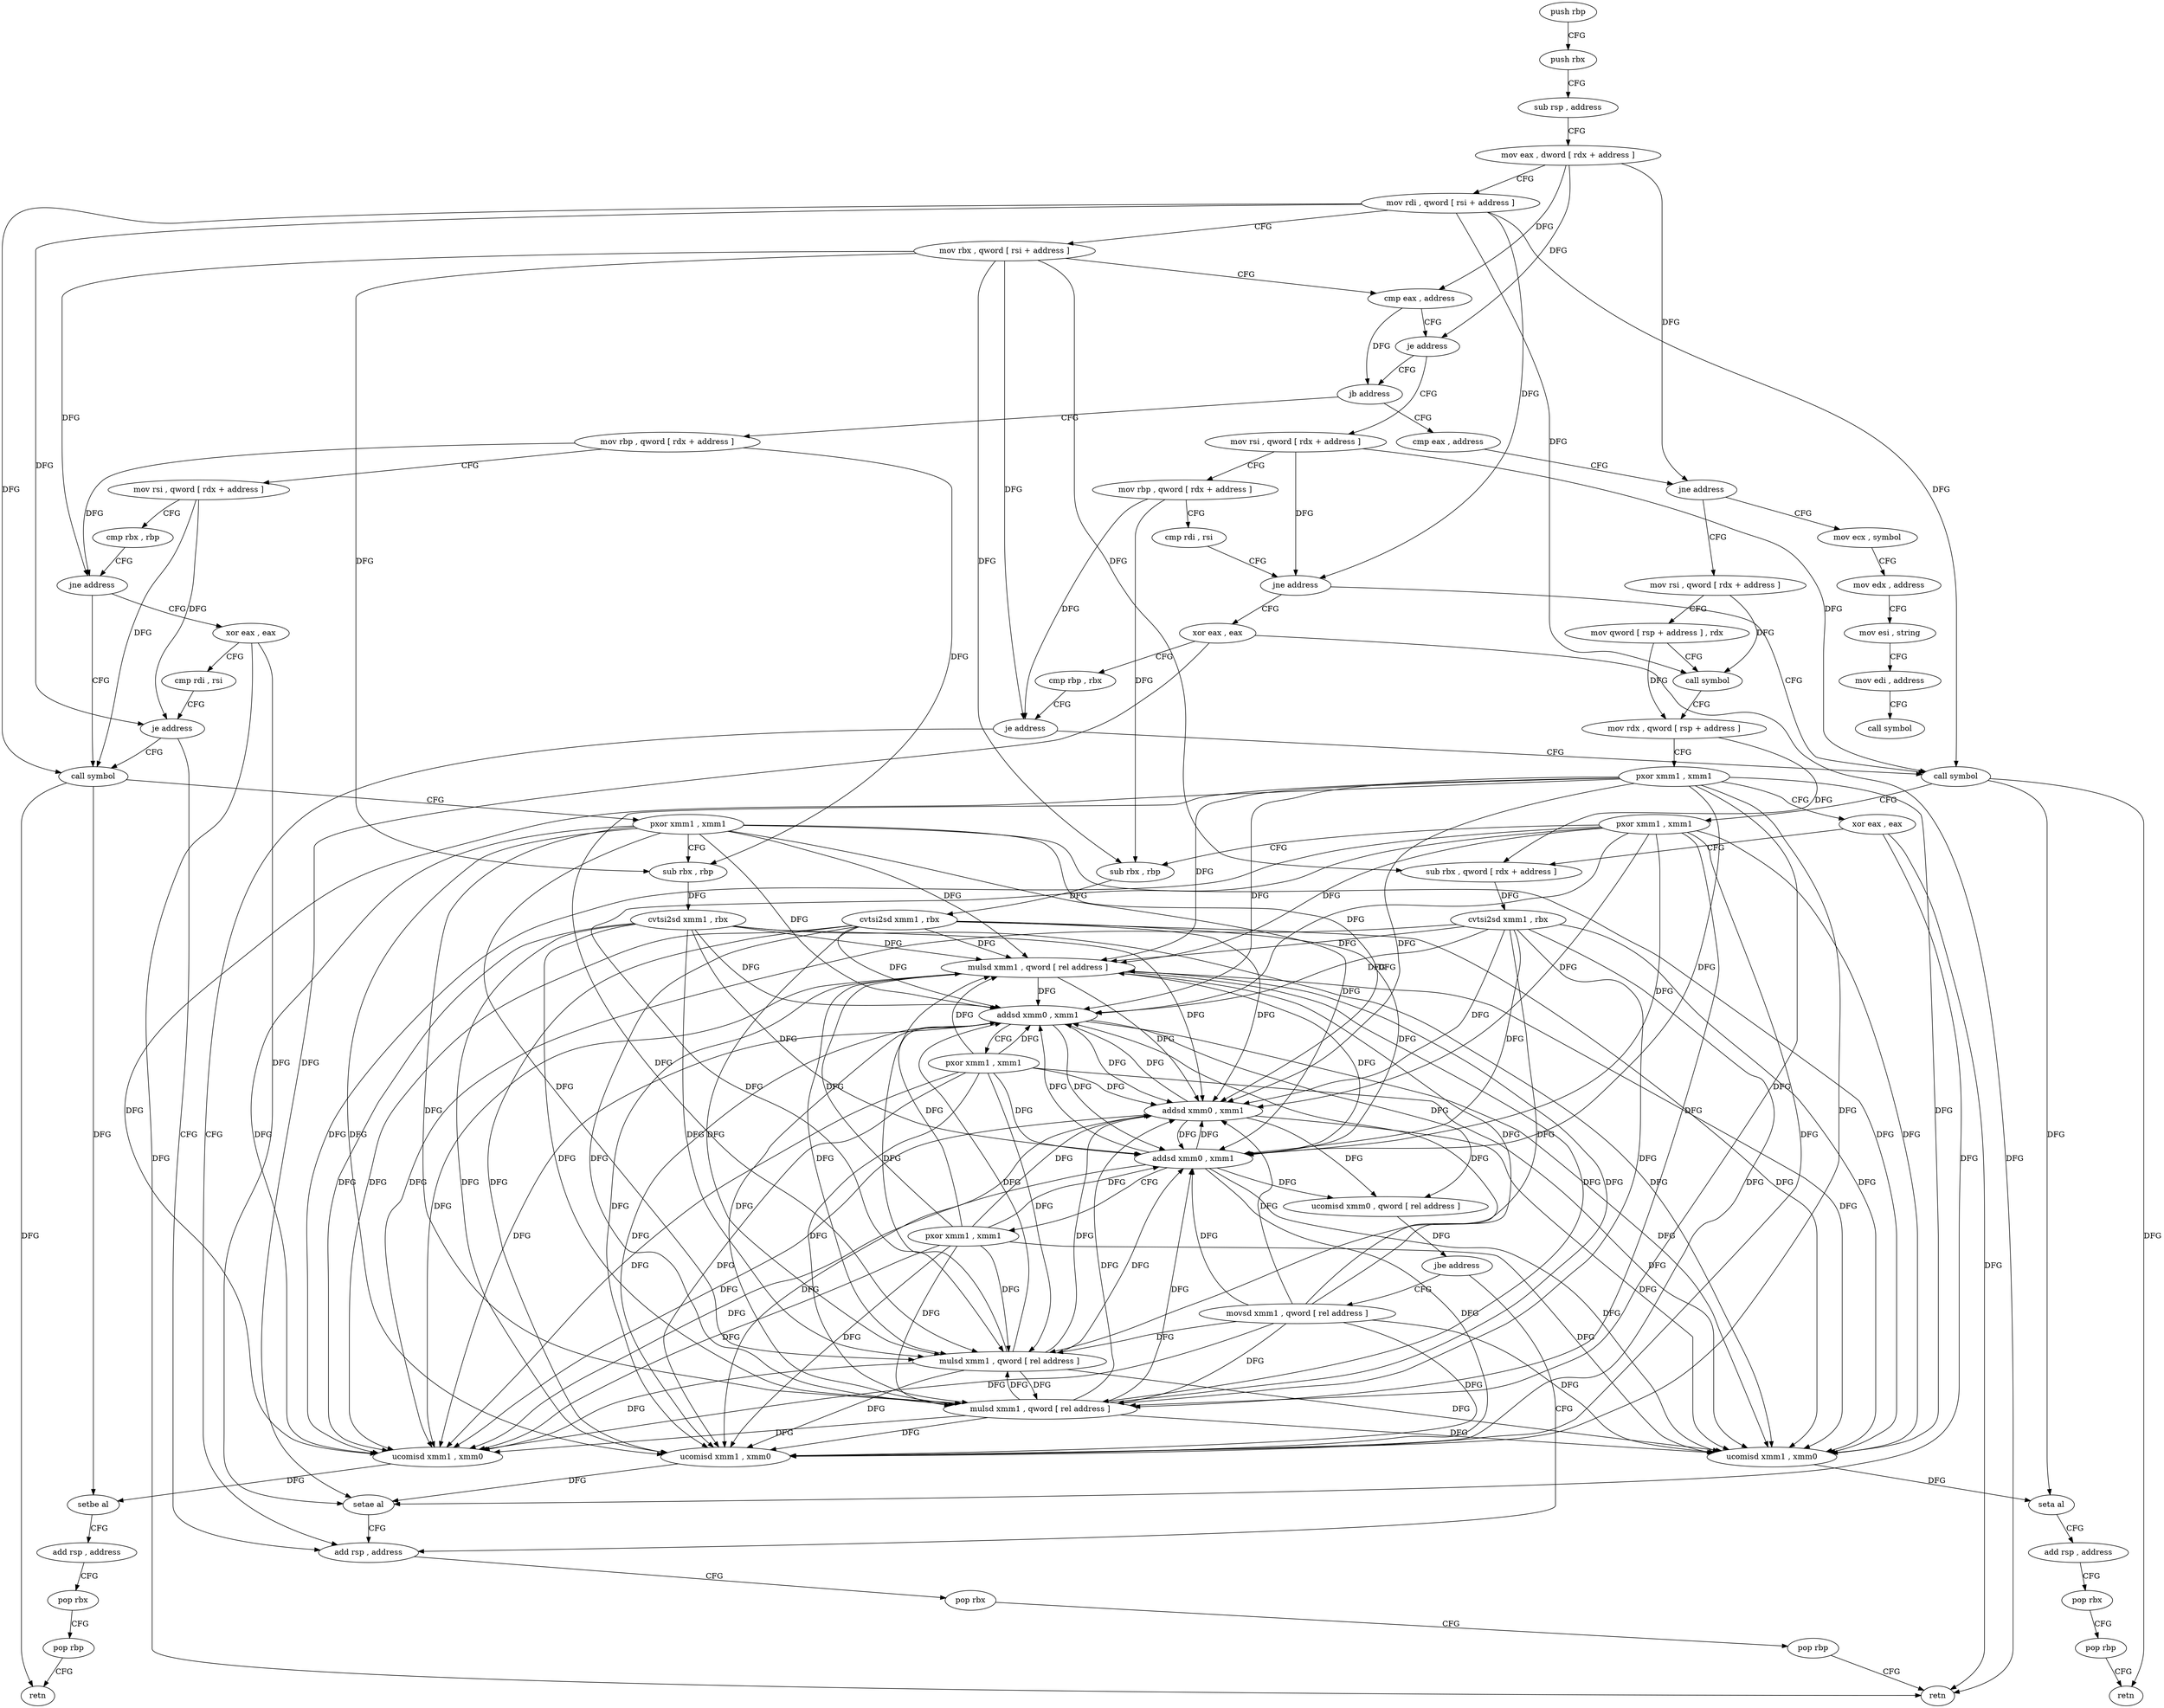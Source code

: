 digraph "func" {
"4213808" [label = "push rbp" ]
"4213809" [label = "push rbx" ]
"4213810" [label = "sub rsp , address" ]
"4213814" [label = "mov eax , dword [ rdx + address ]" ]
"4213817" [label = "mov rdi , qword [ rsi + address ]" ]
"4213821" [label = "mov rbx , qword [ rsi + address ]" ]
"4213825" [label = "cmp eax , address" ]
"4213828" [label = "je address" ]
"4214024" [label = "mov rsi , qword [ rdx + address ]" ]
"4213834" [label = "jb address" ]
"4214028" [label = "mov rbp , qword [ rdx + address ]" ]
"4214032" [label = "cmp rdi , rsi" ]
"4214035" [label = "jne address" ]
"4214048" [label = "call symbol" ]
"4214037" [label = "xor eax , eax" ]
"4213952" [label = "mov rbp , qword [ rdx + address ]" ]
"4213836" [label = "cmp eax , address" ]
"4214053" [label = "pxor xmm1 , xmm1" ]
"4214057" [label = "sub rbx , rbp" ]
"4214060" [label = "cvtsi2sd xmm1 , rbx" ]
"4214065" [label = "mulsd xmm1 , qword [ rel address ]" ]
"4214073" [label = "addsd xmm0 , xmm1" ]
"4214077" [label = "pxor xmm1 , xmm1" ]
"4214081" [label = "ucomisd xmm1 , xmm0" ]
"4214085" [label = "seta al" ]
"4214088" [label = "add rsp , address" ]
"4214092" [label = "pop rbx" ]
"4214093" [label = "pop rbp" ]
"4214094" [label = "retn" ]
"4214039" [label = "cmp rbp , rbx" ]
"4214042" [label = "je address" ]
"4213912" [label = "add rsp , address" ]
"4213956" [label = "mov rsi , qword [ rdx + address ]" ]
"4213960" [label = "cmp rbx , rbp" ]
"4213963" [label = "jne address" ]
"4213972" [label = "call symbol" ]
"4213965" [label = "xor eax , eax" ]
"4213839" [label = "jne address" ]
"4213920" [label = "mov ecx , symbol" ]
"4213841" [label = "mov rsi , qword [ rdx + address ]" ]
"4213916" [label = "pop rbx" ]
"4213917" [label = "pop rbp" ]
"4213918" [label = "retn" ]
"4213977" [label = "pxor xmm1 , xmm1" ]
"4213981" [label = "sub rbx , rbp" ]
"4213984" [label = "cvtsi2sd xmm1 , rbx" ]
"4213989" [label = "mulsd xmm1 , qword [ rel address ]" ]
"4213997" [label = "addsd xmm0 , xmm1" ]
"4214001" [label = "pxor xmm1 , xmm1" ]
"4214005" [label = "ucomisd xmm1 , xmm0" ]
"4214009" [label = "setbe al" ]
"4214012" [label = "add rsp , address" ]
"4214016" [label = "pop rbx" ]
"4214017" [label = "pop rbp" ]
"4214018" [label = "retn" ]
"4213967" [label = "cmp rdi , rsi" ]
"4213970" [label = "je address" ]
"4213925" [label = "mov edx , address" ]
"4213930" [label = "mov esi , string" ]
"4213935" [label = "mov edi , address" ]
"4213940" [label = "call symbol" ]
"4213845" [label = "mov qword [ rsp + address ] , rdx" ]
"4213850" [label = "call symbol" ]
"4213855" [label = "mov rdx , qword [ rsp + address ]" ]
"4213860" [label = "pxor xmm1 , xmm1" ]
"4213864" [label = "xor eax , eax" ]
"4213866" [label = "sub rbx , qword [ rdx + address ]" ]
"4213870" [label = "cvtsi2sd xmm1 , rbx" ]
"4213875" [label = "mulsd xmm1 , qword [ rel address ]" ]
"4213883" [label = "addsd xmm0 , xmm1" ]
"4213887" [label = "ucomisd xmm0 , qword [ rel address ]" ]
"4213895" [label = "jbe address" ]
"4213897" [label = "movsd xmm1 , qword [ rel address ]" ]
"4213905" [label = "ucomisd xmm1 , xmm0" ]
"4213909" [label = "setae al" ]
"4213808" -> "4213809" [ label = "CFG" ]
"4213809" -> "4213810" [ label = "CFG" ]
"4213810" -> "4213814" [ label = "CFG" ]
"4213814" -> "4213817" [ label = "CFG" ]
"4213814" -> "4213825" [ label = "DFG" ]
"4213814" -> "4213828" [ label = "DFG" ]
"4213814" -> "4213839" [ label = "DFG" ]
"4213817" -> "4213821" [ label = "CFG" ]
"4213817" -> "4214035" [ label = "DFG" ]
"4213817" -> "4214048" [ label = "DFG" ]
"4213817" -> "4213972" [ label = "DFG" ]
"4213817" -> "4213970" [ label = "DFG" ]
"4213817" -> "4213850" [ label = "DFG" ]
"4213821" -> "4213825" [ label = "CFG" ]
"4213821" -> "4214057" [ label = "DFG" ]
"4213821" -> "4214042" [ label = "DFG" ]
"4213821" -> "4213963" [ label = "DFG" ]
"4213821" -> "4213981" [ label = "DFG" ]
"4213821" -> "4213866" [ label = "DFG" ]
"4213825" -> "4213828" [ label = "CFG" ]
"4213825" -> "4213834" [ label = "DFG" ]
"4213828" -> "4214024" [ label = "CFG" ]
"4213828" -> "4213834" [ label = "CFG" ]
"4214024" -> "4214028" [ label = "CFG" ]
"4214024" -> "4214035" [ label = "DFG" ]
"4214024" -> "4214048" [ label = "DFG" ]
"4213834" -> "4213952" [ label = "CFG" ]
"4213834" -> "4213836" [ label = "CFG" ]
"4214028" -> "4214032" [ label = "CFG" ]
"4214028" -> "4214057" [ label = "DFG" ]
"4214028" -> "4214042" [ label = "DFG" ]
"4214032" -> "4214035" [ label = "CFG" ]
"4214035" -> "4214048" [ label = "CFG" ]
"4214035" -> "4214037" [ label = "CFG" ]
"4214048" -> "4214053" [ label = "CFG" ]
"4214048" -> "4214085" [ label = "DFG" ]
"4214048" -> "4214094" [ label = "DFG" ]
"4214037" -> "4214039" [ label = "CFG" ]
"4214037" -> "4213918" [ label = "DFG" ]
"4214037" -> "4213909" [ label = "DFG" ]
"4213952" -> "4213956" [ label = "CFG" ]
"4213952" -> "4213963" [ label = "DFG" ]
"4213952" -> "4213981" [ label = "DFG" ]
"4213836" -> "4213839" [ label = "CFG" ]
"4214053" -> "4214057" [ label = "CFG" ]
"4214053" -> "4214065" [ label = "DFG" ]
"4214053" -> "4214073" [ label = "DFG" ]
"4214053" -> "4214081" [ label = "DFG" ]
"4214053" -> "4213989" [ label = "DFG" ]
"4214053" -> "4213997" [ label = "DFG" ]
"4214053" -> "4214005" [ label = "DFG" ]
"4214053" -> "4213875" [ label = "DFG" ]
"4214053" -> "4213883" [ label = "DFG" ]
"4214053" -> "4213905" [ label = "DFG" ]
"4214057" -> "4214060" [ label = "DFG" ]
"4214060" -> "4214065" [ label = "DFG" ]
"4214060" -> "4214073" [ label = "DFG" ]
"4214060" -> "4214081" [ label = "DFG" ]
"4214060" -> "4213989" [ label = "DFG" ]
"4214060" -> "4213997" [ label = "DFG" ]
"4214060" -> "4214005" [ label = "DFG" ]
"4214060" -> "4213875" [ label = "DFG" ]
"4214060" -> "4213883" [ label = "DFG" ]
"4214060" -> "4213905" [ label = "DFG" ]
"4214065" -> "4214073" [ label = "DFG" ]
"4214065" -> "4214081" [ label = "DFG" ]
"4214065" -> "4213989" [ label = "DFG" ]
"4214065" -> "4213997" [ label = "DFG" ]
"4214065" -> "4214005" [ label = "DFG" ]
"4214065" -> "4213875" [ label = "DFG" ]
"4214065" -> "4213883" [ label = "DFG" ]
"4214065" -> "4213905" [ label = "DFG" ]
"4214073" -> "4214077" [ label = "CFG" ]
"4214073" -> "4214081" [ label = "DFG" ]
"4214073" -> "4213997" [ label = "DFG" ]
"4214073" -> "4214005" [ label = "DFG" ]
"4214073" -> "4213883" [ label = "DFG" ]
"4214073" -> "4213887" [ label = "DFG" ]
"4214073" -> "4213905" [ label = "DFG" ]
"4214077" -> "4214081" [ label = "DFG" ]
"4214077" -> "4214065" [ label = "DFG" ]
"4214077" -> "4214073" [ label = "DFG" ]
"4214077" -> "4213989" [ label = "DFG" ]
"4214077" -> "4213997" [ label = "DFG" ]
"4214077" -> "4214005" [ label = "DFG" ]
"4214077" -> "4213875" [ label = "DFG" ]
"4214077" -> "4213883" [ label = "DFG" ]
"4214077" -> "4213905" [ label = "DFG" ]
"4214081" -> "4214085" [ label = "DFG" ]
"4214085" -> "4214088" [ label = "CFG" ]
"4214088" -> "4214092" [ label = "CFG" ]
"4214092" -> "4214093" [ label = "CFG" ]
"4214093" -> "4214094" [ label = "CFG" ]
"4214039" -> "4214042" [ label = "CFG" ]
"4214042" -> "4213912" [ label = "CFG" ]
"4214042" -> "4214048" [ label = "CFG" ]
"4213912" -> "4213916" [ label = "CFG" ]
"4213956" -> "4213960" [ label = "CFG" ]
"4213956" -> "4213972" [ label = "DFG" ]
"4213956" -> "4213970" [ label = "DFG" ]
"4213960" -> "4213963" [ label = "CFG" ]
"4213963" -> "4213972" [ label = "CFG" ]
"4213963" -> "4213965" [ label = "CFG" ]
"4213972" -> "4213977" [ label = "CFG" ]
"4213972" -> "4214009" [ label = "DFG" ]
"4213972" -> "4214018" [ label = "DFG" ]
"4213965" -> "4213967" [ label = "CFG" ]
"4213965" -> "4213918" [ label = "DFG" ]
"4213965" -> "4213909" [ label = "DFG" ]
"4213839" -> "4213920" [ label = "CFG" ]
"4213839" -> "4213841" [ label = "CFG" ]
"4213920" -> "4213925" [ label = "CFG" ]
"4213841" -> "4213845" [ label = "CFG" ]
"4213841" -> "4213850" [ label = "DFG" ]
"4213916" -> "4213917" [ label = "CFG" ]
"4213917" -> "4213918" [ label = "CFG" ]
"4213977" -> "4213981" [ label = "CFG" ]
"4213977" -> "4214065" [ label = "DFG" ]
"4213977" -> "4214073" [ label = "DFG" ]
"4213977" -> "4214081" [ label = "DFG" ]
"4213977" -> "4213989" [ label = "DFG" ]
"4213977" -> "4213997" [ label = "DFG" ]
"4213977" -> "4214005" [ label = "DFG" ]
"4213977" -> "4213875" [ label = "DFG" ]
"4213977" -> "4213883" [ label = "DFG" ]
"4213977" -> "4213905" [ label = "DFG" ]
"4213981" -> "4213984" [ label = "DFG" ]
"4213984" -> "4213989" [ label = "DFG" ]
"4213984" -> "4214065" [ label = "DFG" ]
"4213984" -> "4214073" [ label = "DFG" ]
"4213984" -> "4214081" [ label = "DFG" ]
"4213984" -> "4213997" [ label = "DFG" ]
"4213984" -> "4214005" [ label = "DFG" ]
"4213984" -> "4213875" [ label = "DFG" ]
"4213984" -> "4213883" [ label = "DFG" ]
"4213984" -> "4213905" [ label = "DFG" ]
"4213989" -> "4213997" [ label = "DFG" ]
"4213989" -> "4214065" [ label = "DFG" ]
"4213989" -> "4214073" [ label = "DFG" ]
"4213989" -> "4214081" [ label = "DFG" ]
"4213989" -> "4214005" [ label = "DFG" ]
"4213989" -> "4213875" [ label = "DFG" ]
"4213989" -> "4213883" [ label = "DFG" ]
"4213989" -> "4213905" [ label = "DFG" ]
"4213997" -> "4214001" [ label = "CFG" ]
"4213997" -> "4214081" [ label = "DFG" ]
"4213997" -> "4214073" [ label = "DFG" ]
"4213997" -> "4214005" [ label = "DFG" ]
"4213997" -> "4213883" [ label = "DFG" ]
"4213997" -> "4213887" [ label = "DFG" ]
"4213997" -> "4213905" [ label = "DFG" ]
"4214001" -> "4214005" [ label = "DFG" ]
"4214001" -> "4214065" [ label = "DFG" ]
"4214001" -> "4214073" [ label = "DFG" ]
"4214001" -> "4213989" [ label = "DFG" ]
"4214001" -> "4213997" [ label = "DFG" ]
"4214001" -> "4214081" [ label = "DFG" ]
"4214001" -> "4213875" [ label = "DFG" ]
"4214001" -> "4213883" [ label = "DFG" ]
"4214001" -> "4213905" [ label = "DFG" ]
"4214005" -> "4214009" [ label = "DFG" ]
"4214009" -> "4214012" [ label = "CFG" ]
"4214012" -> "4214016" [ label = "CFG" ]
"4214016" -> "4214017" [ label = "CFG" ]
"4214017" -> "4214018" [ label = "CFG" ]
"4213967" -> "4213970" [ label = "CFG" ]
"4213970" -> "4213912" [ label = "CFG" ]
"4213970" -> "4213972" [ label = "CFG" ]
"4213925" -> "4213930" [ label = "CFG" ]
"4213930" -> "4213935" [ label = "CFG" ]
"4213935" -> "4213940" [ label = "CFG" ]
"4213845" -> "4213850" [ label = "CFG" ]
"4213845" -> "4213855" [ label = "DFG" ]
"4213850" -> "4213855" [ label = "CFG" ]
"4213855" -> "4213860" [ label = "CFG" ]
"4213855" -> "4213866" [ label = "DFG" ]
"4213860" -> "4213864" [ label = "CFG" ]
"4213860" -> "4214065" [ label = "DFG" ]
"4213860" -> "4214073" [ label = "DFG" ]
"4213860" -> "4213989" [ label = "DFG" ]
"4213860" -> "4213997" [ label = "DFG" ]
"4213860" -> "4214081" [ label = "DFG" ]
"4213860" -> "4214005" [ label = "DFG" ]
"4213860" -> "4213875" [ label = "DFG" ]
"4213860" -> "4213883" [ label = "DFG" ]
"4213860" -> "4213905" [ label = "DFG" ]
"4213864" -> "4213866" [ label = "CFG" ]
"4213864" -> "4213918" [ label = "DFG" ]
"4213864" -> "4213909" [ label = "DFG" ]
"4213866" -> "4213870" [ label = "DFG" ]
"4213870" -> "4213875" [ label = "DFG" ]
"4213870" -> "4214065" [ label = "DFG" ]
"4213870" -> "4214073" [ label = "DFG" ]
"4213870" -> "4213989" [ label = "DFG" ]
"4213870" -> "4213997" [ label = "DFG" ]
"4213870" -> "4214081" [ label = "DFG" ]
"4213870" -> "4214005" [ label = "DFG" ]
"4213870" -> "4213883" [ label = "DFG" ]
"4213870" -> "4213905" [ label = "DFG" ]
"4213875" -> "4213883" [ label = "DFG" ]
"4213875" -> "4214065" [ label = "DFG" ]
"4213875" -> "4214073" [ label = "DFG" ]
"4213875" -> "4213989" [ label = "DFG" ]
"4213875" -> "4213997" [ label = "DFG" ]
"4213875" -> "4214081" [ label = "DFG" ]
"4213875" -> "4214005" [ label = "DFG" ]
"4213875" -> "4213905" [ label = "DFG" ]
"4213883" -> "4213887" [ label = "DFG" ]
"4213883" -> "4214081" [ label = "DFG" ]
"4213883" -> "4214005" [ label = "DFG" ]
"4213883" -> "4214073" [ label = "DFG" ]
"4213883" -> "4213997" [ label = "DFG" ]
"4213883" -> "4213905" [ label = "DFG" ]
"4213887" -> "4213895" [ label = "DFG" ]
"4213895" -> "4213912" [ label = "CFG" ]
"4213895" -> "4213897" [ label = "CFG" ]
"4213897" -> "4213905" [ label = "DFG" ]
"4213897" -> "4214065" [ label = "DFG" ]
"4213897" -> "4214073" [ label = "DFG" ]
"4213897" -> "4213989" [ label = "DFG" ]
"4213897" -> "4213997" [ label = "DFG" ]
"4213897" -> "4213875" [ label = "DFG" ]
"4213897" -> "4213883" [ label = "DFG" ]
"4213897" -> "4214081" [ label = "DFG" ]
"4213897" -> "4214005" [ label = "DFG" ]
"4213905" -> "4213909" [ label = "DFG" ]
"4213909" -> "4213912" [ label = "CFG" ]
}

